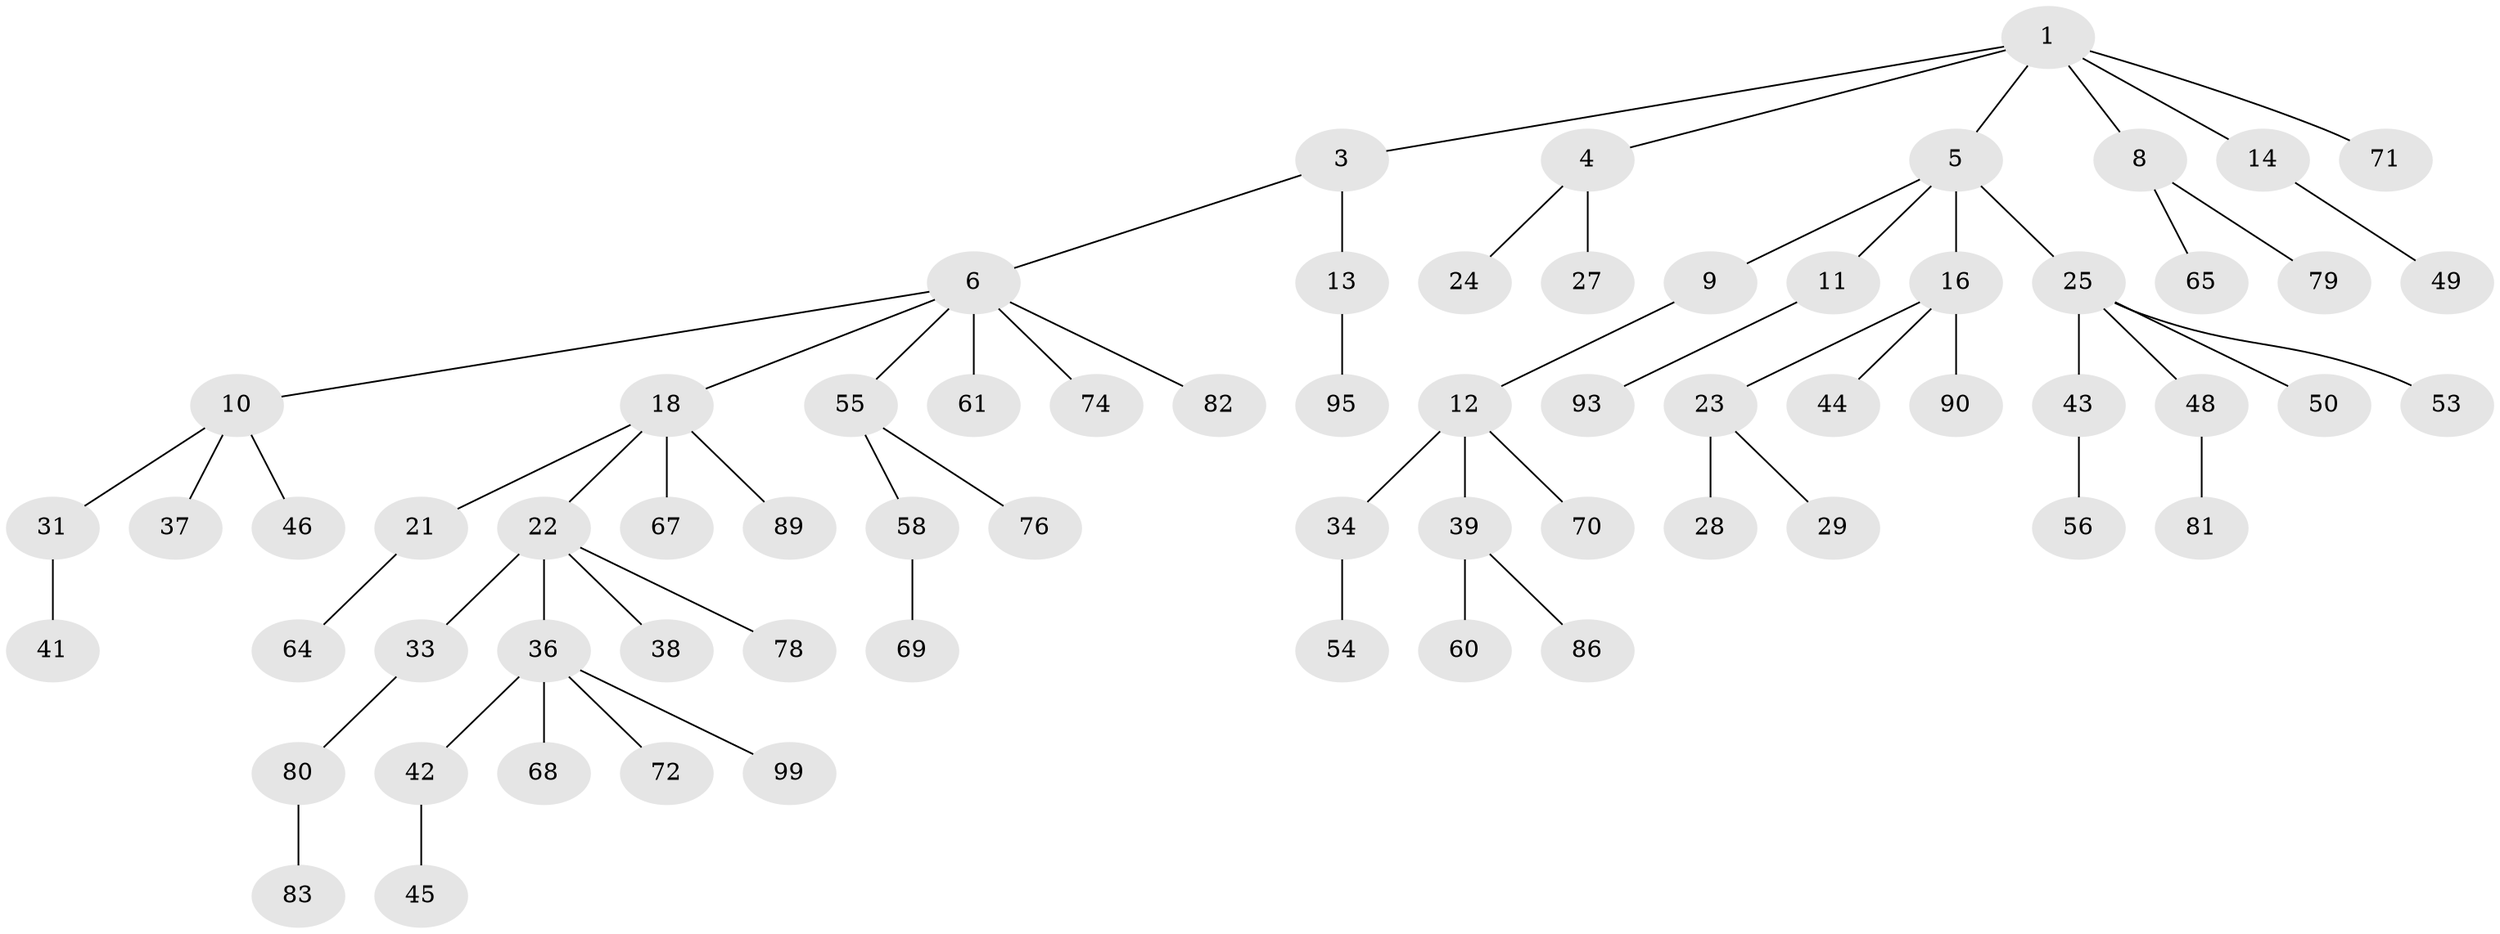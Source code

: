// Generated by graph-tools (version 1.1) at 2025/24/03/03/25 07:24:07]
// undirected, 67 vertices, 66 edges
graph export_dot {
graph [start="1"]
  node [color=gray90,style=filled];
  1 [super="+2"];
  3 [super="+7"];
  4 [super="+15"];
  5 [super="+66"];
  6 [super="+26"];
  8 [super="+87"];
  9;
  10 [super="+20"];
  11 [super="+62"];
  12 [super="+57"];
  13 [super="+59"];
  14 [super="+40"];
  16 [super="+17"];
  18 [super="+19"];
  21 [super="+35"];
  22 [super="+32"];
  23 [super="+98"];
  24;
  25 [super="+30"];
  27;
  28;
  29;
  31;
  33 [super="+51"];
  34;
  36 [super="+88"];
  37;
  38;
  39;
  41 [super="+47"];
  42;
  43;
  44;
  45 [super="+91"];
  46 [super="+85"];
  48 [super="+52"];
  49 [super="+63"];
  50;
  53;
  54;
  55 [super="+96"];
  56 [super="+73"];
  58 [super="+77"];
  60;
  61;
  64 [super="+84"];
  65;
  67;
  68;
  69;
  70;
  71;
  72;
  74 [super="+75"];
  76;
  78;
  79;
  80;
  81;
  82 [super="+94"];
  83 [super="+97"];
  86 [super="+92"];
  89;
  90;
  93;
  95;
  99;
  1 -- 3;
  1 -- 4;
  1 -- 5;
  1 -- 14;
  1 -- 71;
  1 -- 8;
  3 -- 6;
  3 -- 13;
  4 -- 24;
  4 -- 27;
  5 -- 9;
  5 -- 11;
  5 -- 16;
  5 -- 25;
  6 -- 10;
  6 -- 18;
  6 -- 61;
  6 -- 74;
  6 -- 82;
  6 -- 55;
  8 -- 65;
  8 -- 79;
  9 -- 12;
  10 -- 31;
  10 -- 37;
  10 -- 46;
  11 -- 93;
  12 -- 34;
  12 -- 39;
  12 -- 70;
  13 -- 95;
  14 -- 49;
  16 -- 23;
  16 -- 90;
  16 -- 44;
  18 -- 21;
  18 -- 67;
  18 -- 89;
  18 -- 22;
  21 -- 64;
  22 -- 78;
  22 -- 38;
  22 -- 33;
  22 -- 36;
  23 -- 28;
  23 -- 29;
  25 -- 43;
  25 -- 48;
  25 -- 50;
  25 -- 53;
  31 -- 41;
  33 -- 80;
  34 -- 54;
  36 -- 42;
  36 -- 68;
  36 -- 72;
  36 -- 99;
  39 -- 60;
  39 -- 86;
  42 -- 45;
  43 -- 56;
  48 -- 81;
  55 -- 58;
  55 -- 76;
  58 -- 69;
  80 -- 83;
}
